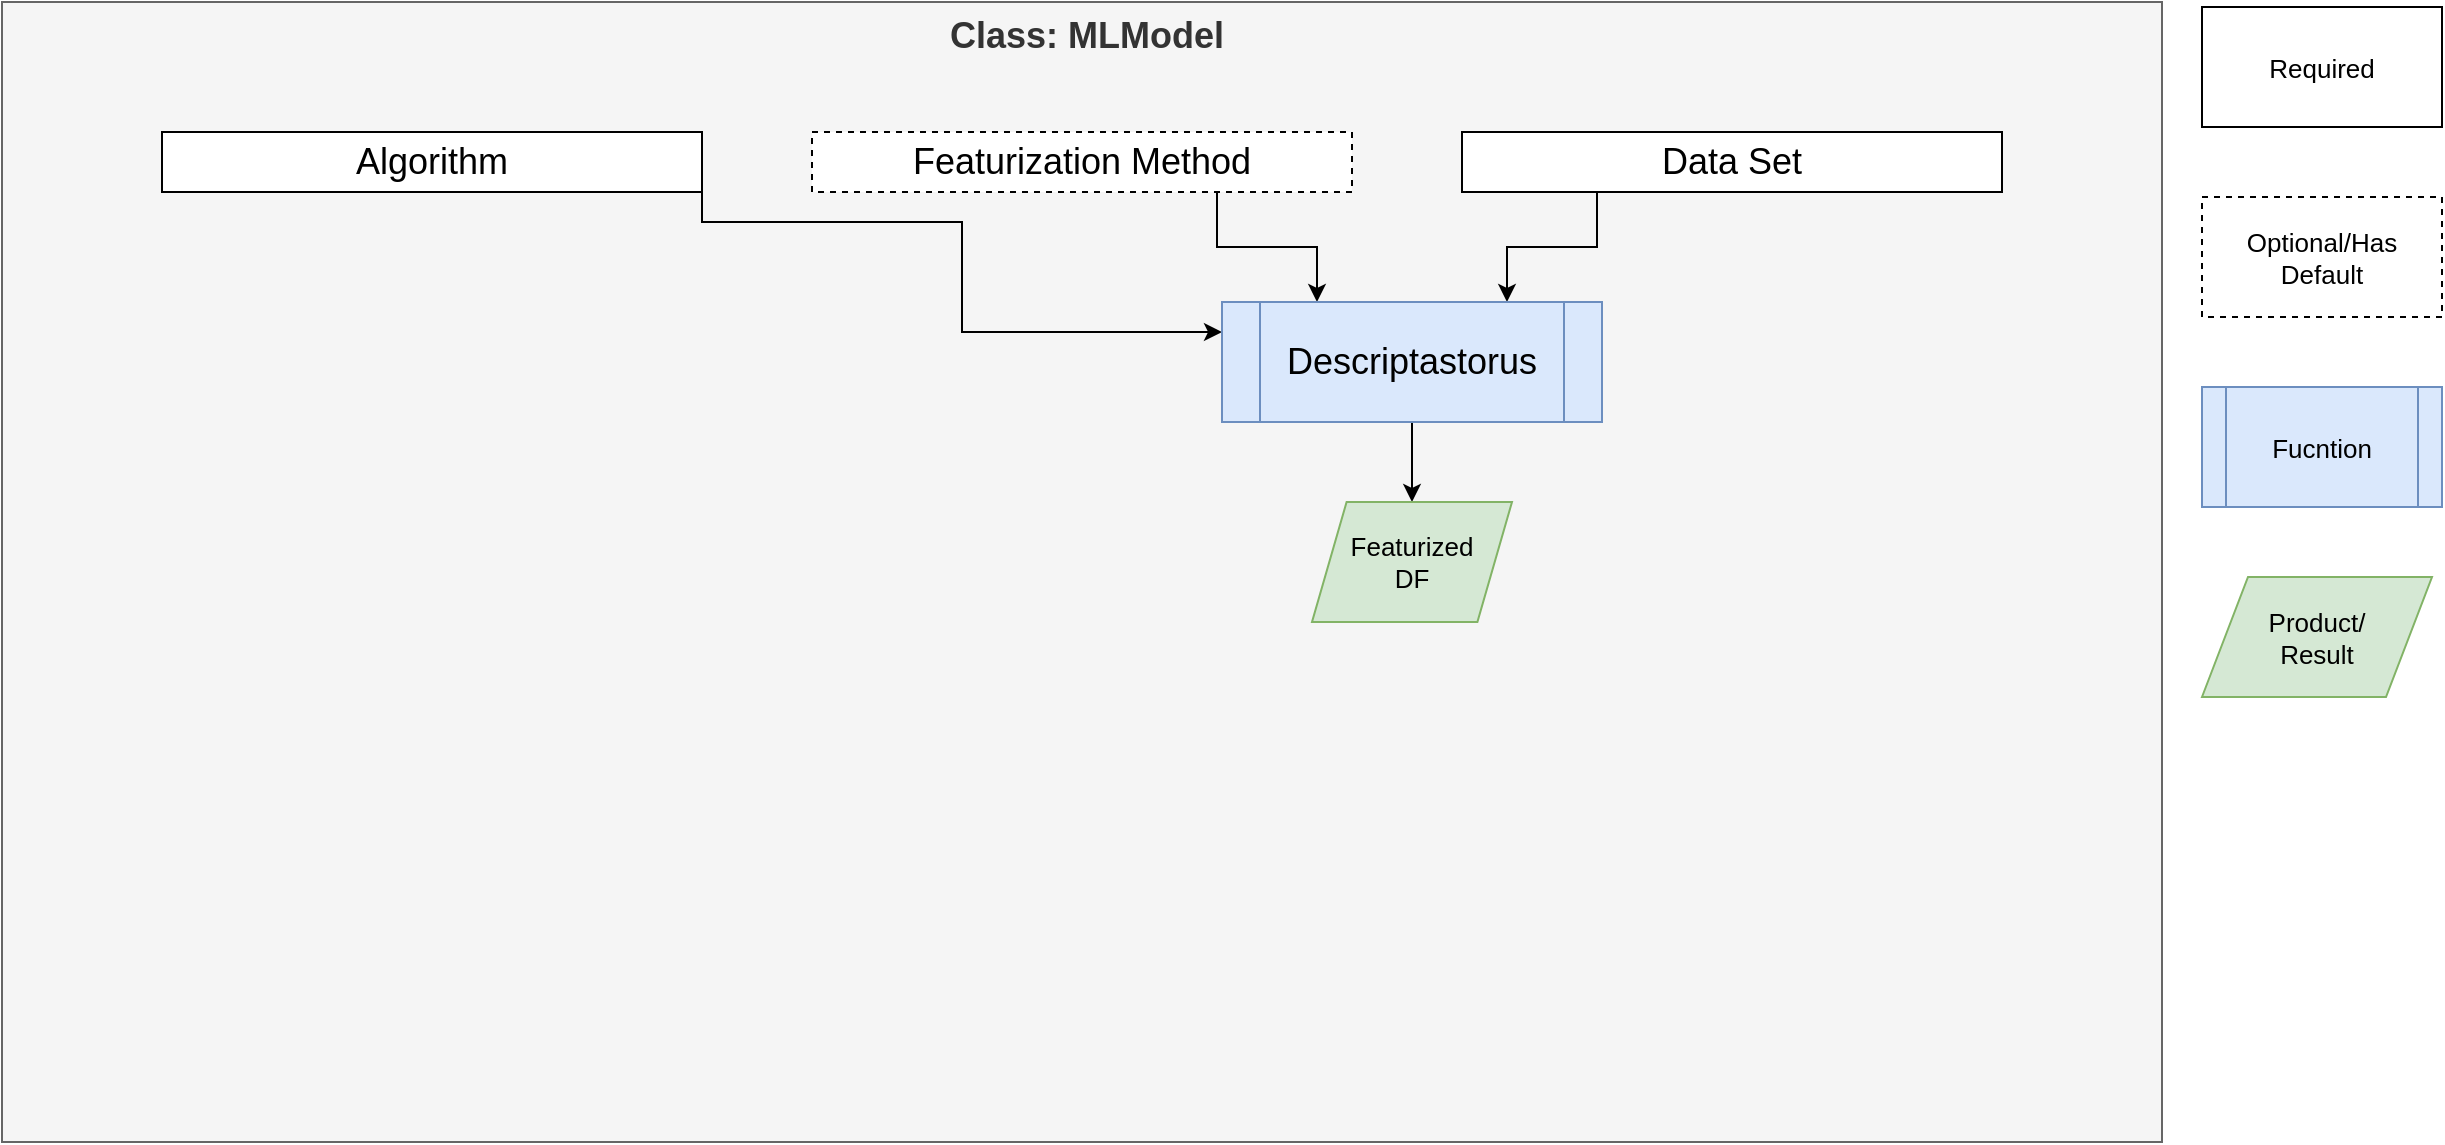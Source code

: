 <mxfile version="12.2.8" type="github" pages="1">
  <diagram id="PyS5Cjhh7RcTRXVBEofM" name="Page-1">
    <mxGraphModel dx="2062" dy="1058" grid="1" gridSize="10" guides="1" tooltips="1" connect="1" arrows="1" fold="1" page="1" pageScale="1" pageWidth="850" pageHeight="1100" math="0" shadow="0">
      <root>
        <mxCell id="0"/>
        <mxCell id="1" parent="0"/>
        <mxCell id="xx-sKV9BRUst1PvkpYuI-1" value="&lt;div style=&quot;font-size: 18px;&quot;&gt;&amp;nbsp;Class: MLModel&lt;br style=&quot;font-size: 18px;&quot;&gt;&lt;/div&gt;" style="rounded=0;whiteSpace=wrap;html=1;fillColor=#f5f5f5;strokeColor=#666666;fontColor=#333333;verticalAlign=top;fontSize=18;fontStyle=1" parent="1" vertex="1">
          <mxGeometry x="20" y="240" width="1080" height="570" as="geometry"/>
        </mxCell>
        <mxCell id="xx-sKV9BRUst1PvkpYuI-13" style="edgeStyle=orthogonalEdgeStyle;rounded=0;orthogonalLoop=1;jettySize=auto;html=1;exitX=1;exitY=0.75;exitDx=0;exitDy=0;entryX=0;entryY=0.25;entryDx=0;entryDy=0;fontSize=13;" parent="1" source="xx-sKV9BRUst1PvkpYuI-4" target="xx-sKV9BRUst1PvkpYuI-8" edge="1">
          <mxGeometry relative="1" as="geometry">
            <Array as="points">
              <mxPoint x="370" y="350"/>
              <mxPoint x="500" y="350"/>
              <mxPoint x="500" y="405"/>
            </Array>
          </mxGeometry>
        </mxCell>
        <mxCell id="xx-sKV9BRUst1PvkpYuI-4" value="Algorithm" style="rounded=0;whiteSpace=wrap;html=1;fontSize=18;" parent="1" vertex="1">
          <mxGeometry x="100" y="305" width="270" height="30" as="geometry"/>
        </mxCell>
        <mxCell id="xx-sKV9BRUst1PvkpYuI-10" style="edgeStyle=orthogonalEdgeStyle;rounded=0;orthogonalLoop=1;jettySize=auto;html=1;exitX=0.25;exitY=1;exitDx=0;exitDy=0;entryX=0.75;entryY=0;entryDx=0;entryDy=0;fontSize=18;" parent="1" source="xx-sKV9BRUst1PvkpYuI-6" target="xx-sKV9BRUst1PvkpYuI-8" edge="1">
          <mxGeometry relative="1" as="geometry"/>
        </mxCell>
        <mxCell id="xx-sKV9BRUst1PvkpYuI-6" value="Data Set" style="rounded=0;whiteSpace=wrap;html=1;fontSize=18;" parent="1" vertex="1">
          <mxGeometry x="750" y="305" width="270" height="30" as="geometry"/>
        </mxCell>
        <mxCell id="xx-sKV9BRUst1PvkpYuI-9" style="edgeStyle=orthogonalEdgeStyle;rounded=0;orthogonalLoop=1;jettySize=auto;html=1;exitX=0.75;exitY=1;exitDx=0;exitDy=0;entryX=0.25;entryY=0;entryDx=0;entryDy=0;fontSize=18;" parent="1" source="xx-sKV9BRUst1PvkpYuI-7" target="xx-sKV9BRUst1PvkpYuI-8" edge="1">
          <mxGeometry relative="1" as="geometry"/>
        </mxCell>
        <mxCell id="xx-sKV9BRUst1PvkpYuI-7" value="Featurization Method" style="rounded=0;whiteSpace=wrap;html=1;fontSize=18;dashed=1;" parent="1" vertex="1">
          <mxGeometry x="425" y="305" width="270" height="30" as="geometry"/>
        </mxCell>
        <mxCell id="xx-sKV9BRUst1PvkpYuI-12" style="edgeStyle=orthogonalEdgeStyle;rounded=0;orthogonalLoop=1;jettySize=auto;html=1;exitX=0.5;exitY=1;exitDx=0;exitDy=0;entryX=0.5;entryY=0;entryDx=0;entryDy=0;fontSize=13;" parent="1" source="xx-sKV9BRUst1PvkpYuI-8" target="xx-sKV9BRUst1PvkpYuI-11" edge="1">
          <mxGeometry relative="1" as="geometry"/>
        </mxCell>
        <mxCell id="xx-sKV9BRUst1PvkpYuI-8" value="Descriptastorus" style="shape=process;whiteSpace=wrap;html=1;backgroundOutline=1;fontSize=18;fillColor=#dae8fc;strokeColor=#6c8ebf;" parent="1" vertex="1">
          <mxGeometry x="630" y="390" width="190" height="60" as="geometry"/>
        </mxCell>
        <mxCell id="xx-sKV9BRUst1PvkpYuI-11" value="&lt;div&gt;Featurized &lt;br&gt;&lt;/div&gt;&lt;div&gt;DF&lt;/div&gt;" style="shape=parallelogram;html=1;strokeWidth=1;perimeter=parallelogramPerimeter;rounded=1;arcSize=0;size=0.173;fontSize=13;whiteSpace=wrap;fillColor=#d5e8d4;strokeColor=#82B366;" parent="1" vertex="1">
          <mxGeometry x="675" y="490" width="100" height="60" as="geometry"/>
        </mxCell>
        <mxCell id="xx-sKV9BRUst1PvkpYuI-14" value="Optional/Has Default" style="rounded=0;whiteSpace=wrap;html=1;dashed=1;fontSize=13;" parent="1" vertex="1">
          <mxGeometry x="1120" y="337.5" width="120" height="60" as="geometry"/>
        </mxCell>
        <mxCell id="xx-sKV9BRUst1PvkpYuI-15" value="Required" style="rounded=0;whiteSpace=wrap;html=1;fontSize=13;" parent="1" vertex="1">
          <mxGeometry x="1120" y="242.5" width="120" height="60" as="geometry"/>
        </mxCell>
        <mxCell id="179U-aXH73Nz-XjWr356-1" value="Fucntion" style="shape=process;whiteSpace=wrap;html=1;backgroundOutline=1;strokeColor=#6c8ebf;strokeWidth=1;fontSize=13;fillColor=#dae8fc;" vertex="1" parent="1">
          <mxGeometry x="1120" y="432.5" width="120" height="60" as="geometry"/>
        </mxCell>
        <mxCell id="179U-aXH73Nz-XjWr356-2" value="&lt;div&gt;Product/&lt;/div&gt;&lt;div&gt;Result&lt;/div&gt;" style="shape=parallelogram;perimeter=parallelogramPerimeter;whiteSpace=wrap;html=1;dashed=0;strokeColor=#82b366;strokeWidth=1;fontSize=13;fillColor=#d5e8d4;" vertex="1" parent="1">
          <mxGeometry x="1120" y="527.5" width="115" height="60" as="geometry"/>
        </mxCell>
      </root>
    </mxGraphModel>
  </diagram>
</mxfile>
